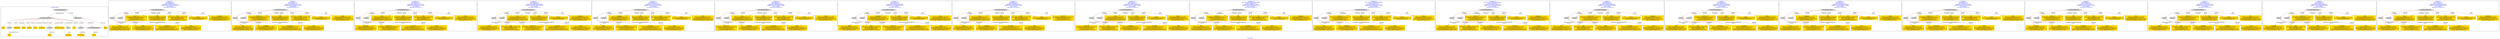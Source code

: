 digraph n0 {
fontcolor="blue"
remincross="true"
label="s05-met.json"
subgraph cluster_0 {
label="1-correct model"
n2[style="filled",color="white",fillcolor="lightgray",label="CulturalHeritageObject1"];
n3[shape="plaintext",style="filled",fillcolor="gold",label="Date"];
n4[style="filled",color="white",fillcolor="lightgray",label="Person1"];
n5[shape="plaintext",style="filled",fillcolor="gold",label="Description"];
n6[shape="plaintext",style="filled",fillcolor="gold",label="values"];
n7[shape="plaintext",style="filled",fillcolor="gold",label="Medium"];
n8[shape="plaintext",style="filled",fillcolor="gold",label="values"];
n9[shape="plaintext",style="filled",fillcolor="gold",label="Credit Line"];
n10[style="filled",color="white",fillcolor="lightgray",label="Concept1"];
n11[shape="plaintext",style="filled",fillcolor="gold",label="Accession Number"];
n12[style="filled",color="white",fillcolor="lightgray",label="Place1"];
n13[shape="plaintext",style="filled",fillcolor="gold",label="id"];
n14[style="filled",color="white",fillcolor="lightgray",label="Concept2"];
n15[style="filled",color="white",fillcolor="lightgray",label="CulturalHeritageObject2"];
n16[shape="plaintext",style="filled",fillcolor="gold",label="values"];
n17[shape="plaintext",style="filled",fillcolor="gold",label="Who"];
n18[shape="plaintext",style="filled",fillcolor="gold",label="Geography"];
n19[style="filled",color="white",fillcolor="lightgray",label="EuropeanaAggregation1"];
n20[style="filled",color="white",fillcolor="lightgray",label="WebResource1"];
n21[shape="plaintext",style="filled",fillcolor="gold",label="image"];
n22[shape="plaintext",style="filled",fillcolor="gold",label="values"];
n23[shape="plaintext",style="filled",fillcolor="gold",label="Classification"];
}
subgraph cluster_1 {
label="candidate 0\nlink coherence:1.0\nnode coherence:1.0\nconfidence:0.576860353196142\nmapping score:0.6367312288431585\ncost:10.99999\n-precision:0.64-recall:0.33"
n25[style="filled",color="white",fillcolor="lightgray",label="CulturalHeritageObject1"];
n26[style="filled",color="white",fillcolor="lightgray",label="Person1"];
n27[style="filled",color="white",fillcolor="lightgray",label="Concept1"];
n28[shape="plaintext",style="filled",fillcolor="gold",label="Who\n[Person,nameOfThePerson,0.978]\n[CulturalHeritageObject,title,0.017]\n[CulturalHeritageObject,provenance,0.004]\n[CulturalHeritageObject,medium,0.001]"];
n29[shape="plaintext",style="filled",fillcolor="gold",label="Credit Line\n[CulturalHeritageObject,provenance,0.717]\n[Person,nameOfThePerson,0.192]\n[Person,dateOfDeath,0.06]\n[CulturalHeritageObject,title,0.031]"];
n30[shape="plaintext",style="filled",fillcolor="gold",label="values\n[Concept,prefLabel,0.577]\n[CulturalHeritageObject,medium,0.423]\n[CulturalHeritageObject,provenance,0.0]\n[Person,nameOfThePerson,0.0]"];
n31[shape="plaintext",style="filled",fillcolor="gold",label="values\n[CulturalHeritageObject,extent,0.9]\n[Person,nameOfThePerson,0.096]\n[Person,dateOfDeath,0.004]\n[CulturalHeritageObject,title,0.0]"];
n32[shape="plaintext",style="filled",fillcolor="gold",label="Date\n[CulturalHeritageObject,created,0.528]\n[Person,dateOfBirth,0.387]\n[Person,dateOfDeath,0.08]\n[CulturalHeritageObject,title,0.005]"];
n33[shape="plaintext",style="filled",fillcolor="gold",label="values\n[Person,nameOfThePerson,0.481]\n[CulturalHeritageObject,title,0.353]\n[CulturalHeritageObject,provenance,0.119]\n[Person,dateOfDeath,0.047]"];
n34[shape="plaintext",style="filled",fillcolor="gold",label="Description\n[CulturalHeritageObject,title,0.472]\n[Person,nameOfThePerson,0.377]\n[CulturalHeritageObject,provenance,0.128]\n[Person,countryAssociatedWithThePerson,0.023]"];
n35[shape="plaintext",style="filled",fillcolor="gold",label="Medium\n[CulturalHeritageObject,medium,1.0]\n[Concept,prefLabel,0.0]"];
n36[shape="plaintext",style="filled",fillcolor="gold",label="Geography\n[Person,nameOfThePerson,0.432]\n[CulturalHeritageObject,title,0.421]\n[CulturalHeritageObject,provenance,0.131]\n[Person,dateOfDeath,0.016]"];
}
subgraph cluster_2 {
label="candidate 1\nlink coherence:1.0\nnode coherence:1.0\nconfidence:0.5658122433217135\nmapping score:0.6330485255516823\ncost:10.99999\n-precision:0.64-recall:0.33"
n38[style="filled",color="white",fillcolor="lightgray",label="CulturalHeritageObject1"];
n39[style="filled",color="white",fillcolor="lightgray",label="Person1"];
n40[style="filled",color="white",fillcolor="lightgray",label="Concept1"];
n41[shape="plaintext",style="filled",fillcolor="gold",label="Who\n[Person,nameOfThePerson,0.978]\n[CulturalHeritageObject,title,0.017]\n[CulturalHeritageObject,provenance,0.004]\n[CulturalHeritageObject,medium,0.001]"];
n42[shape="plaintext",style="filled",fillcolor="gold",label="Credit Line\n[CulturalHeritageObject,provenance,0.717]\n[Person,nameOfThePerson,0.192]\n[Person,dateOfDeath,0.06]\n[CulturalHeritageObject,title,0.031]"];
n43[shape="plaintext",style="filled",fillcolor="gold",label="values\n[Concept,prefLabel,0.577]\n[CulturalHeritageObject,medium,0.423]\n[CulturalHeritageObject,provenance,0.0]\n[Person,nameOfThePerson,0.0]"];
n44[shape="plaintext",style="filled",fillcolor="gold",label="values\n[CulturalHeritageObject,extent,0.9]\n[Person,nameOfThePerson,0.096]\n[Person,dateOfDeath,0.004]\n[CulturalHeritageObject,title,0.0]"];
n45[shape="plaintext",style="filled",fillcolor="gold",label="Date\n[CulturalHeritageObject,created,0.528]\n[Person,dateOfBirth,0.387]\n[Person,dateOfDeath,0.08]\n[CulturalHeritageObject,title,0.005]"];
n46[shape="plaintext",style="filled",fillcolor="gold",label="Geography\n[Person,nameOfThePerson,0.432]\n[CulturalHeritageObject,title,0.421]\n[CulturalHeritageObject,provenance,0.131]\n[Person,dateOfDeath,0.016]"];
n47[shape="plaintext",style="filled",fillcolor="gold",label="Description\n[CulturalHeritageObject,title,0.472]\n[Person,nameOfThePerson,0.377]\n[CulturalHeritageObject,provenance,0.128]\n[Person,countryAssociatedWithThePerson,0.023]"];
n48[shape="plaintext",style="filled",fillcolor="gold",label="Medium\n[CulturalHeritageObject,medium,1.0]\n[Concept,prefLabel,0.0]"];
n49[shape="plaintext",style="filled",fillcolor="gold",label="values\n[Person,nameOfThePerson,0.481]\n[CulturalHeritageObject,title,0.353]\n[CulturalHeritageObject,provenance,0.119]\n[Person,dateOfDeath,0.047]"];
}
subgraph cluster_3 {
label="candidate 10\nlink coherence:1.0\nnode coherence:1.0\nconfidence:0.43091134124122743\nmapping score:0.5880815581915202\ncost:10.99999\n-precision:0.45-recall:0.24"
n51[style="filled",color="white",fillcolor="lightgray",label="CulturalHeritageObject1"];
n52[style="filled",color="white",fillcolor="lightgray",label="Person1"];
n53[style="filled",color="white",fillcolor="lightgray",label="Concept1"];
n54[shape="plaintext",style="filled",fillcolor="gold",label="Who\n[Person,nameOfThePerson,0.978]\n[CulturalHeritageObject,title,0.017]\n[CulturalHeritageObject,provenance,0.004]\n[CulturalHeritageObject,medium,0.001]"];
n55[shape="plaintext",style="filled",fillcolor="gold",label="Geography\n[Person,nameOfThePerson,0.432]\n[CulturalHeritageObject,title,0.421]\n[CulturalHeritageObject,provenance,0.131]\n[Person,dateOfDeath,0.016]"];
n56[shape="plaintext",style="filled",fillcolor="gold",label="values\n[Concept,prefLabel,0.577]\n[CulturalHeritageObject,medium,0.423]\n[CulturalHeritageObject,provenance,0.0]\n[Person,nameOfThePerson,0.0]"];
n57[shape="plaintext",style="filled",fillcolor="gold",label="values\n[CulturalHeritageObject,extent,0.9]\n[Person,nameOfThePerson,0.096]\n[Person,dateOfDeath,0.004]\n[CulturalHeritageObject,title,0.0]"];
n58[shape="plaintext",style="filled",fillcolor="gold",label="Date\n[CulturalHeritageObject,created,0.528]\n[Person,dateOfBirth,0.387]\n[Person,dateOfDeath,0.08]\n[CulturalHeritageObject,title,0.005]"];
n59[shape="plaintext",style="filled",fillcolor="gold",label="Credit Line\n[CulturalHeritageObject,provenance,0.717]\n[Person,nameOfThePerson,0.192]\n[Person,dateOfDeath,0.06]\n[CulturalHeritageObject,title,0.031]"];
n60[shape="plaintext",style="filled",fillcolor="gold",label="Description\n[CulturalHeritageObject,title,0.472]\n[Person,nameOfThePerson,0.377]\n[CulturalHeritageObject,provenance,0.128]\n[Person,countryAssociatedWithThePerson,0.023]"];
n61[shape="plaintext",style="filled",fillcolor="gold",label="Medium\n[CulturalHeritageObject,medium,1.0]\n[Concept,prefLabel,0.0]"];
n62[shape="plaintext",style="filled",fillcolor="gold",label="values\n[Person,nameOfThePerson,0.481]\n[CulturalHeritageObject,title,0.353]\n[CulturalHeritageObject,provenance,0.119]\n[Person,dateOfDeath,0.047]"];
}
subgraph cluster_4 {
label="candidate 11\nlink coherence:1.0\nnode coherence:1.0\nconfidence:0.42809768238529844\nmapping score:0.5871436719062105\ncost:10.99999\n-precision:0.36-recall:0.19"
n64[style="filled",color="white",fillcolor="lightgray",label="CulturalHeritageObject1"];
n65[style="filled",color="white",fillcolor="lightgray",label="Person1"];
n66[style="filled",color="white",fillcolor="lightgray",label="Concept1"];
n67[shape="plaintext",style="filled",fillcolor="gold",label="Who\n[Person,nameOfThePerson,0.978]\n[CulturalHeritageObject,title,0.017]\n[CulturalHeritageObject,provenance,0.004]\n[CulturalHeritageObject,medium,0.001]"];
n68[shape="plaintext",style="filled",fillcolor="gold",label="values\n[Person,nameOfThePerson,0.481]\n[CulturalHeritageObject,title,0.353]\n[CulturalHeritageObject,provenance,0.119]\n[Person,dateOfDeath,0.047]"];
n69[shape="plaintext",style="filled",fillcolor="gold",label="values\n[Concept,prefLabel,0.577]\n[CulturalHeritageObject,medium,0.423]\n[CulturalHeritageObject,provenance,0.0]\n[Person,nameOfThePerson,0.0]"];
n70[shape="plaintext",style="filled",fillcolor="gold",label="values\n[CulturalHeritageObject,extent,0.9]\n[Person,nameOfThePerson,0.096]\n[Person,dateOfDeath,0.004]\n[CulturalHeritageObject,title,0.0]"];
n71[shape="plaintext",style="filled",fillcolor="gold",label="Date\n[CulturalHeritageObject,created,0.528]\n[Person,dateOfBirth,0.387]\n[Person,dateOfDeath,0.08]\n[CulturalHeritageObject,title,0.005]"];
n72[shape="plaintext",style="filled",fillcolor="gold",label="Credit Line\n[CulturalHeritageObject,provenance,0.717]\n[Person,nameOfThePerson,0.192]\n[Person,dateOfDeath,0.06]\n[CulturalHeritageObject,title,0.031]"];
n73[shape="plaintext",style="filled",fillcolor="gold",label="Description\n[CulturalHeritageObject,title,0.472]\n[Person,nameOfThePerson,0.377]\n[CulturalHeritageObject,provenance,0.128]\n[Person,countryAssociatedWithThePerson,0.023]"];
n74[shape="plaintext",style="filled",fillcolor="gold",label="Medium\n[CulturalHeritageObject,medium,1.0]\n[Concept,prefLabel,0.0]"];
n75[shape="plaintext",style="filled",fillcolor="gold",label="Geography\n[Person,nameOfThePerson,0.432]\n[CulturalHeritageObject,title,0.421]\n[CulturalHeritageObject,provenance,0.131]\n[Person,dateOfDeath,0.016]"];
}
subgraph cluster_5 {
label="candidate 12\nlink coherence:1.0\nnode coherence:1.0\nconfidence:0.412972455382445\nmapping score:0.5821019295719261\ncost:10.99999\n-precision:0.45-recall:0.24"
n77[style="filled",color="white",fillcolor="lightgray",label="CulturalHeritageObject1"];
n78[style="filled",color="white",fillcolor="lightgray",label="Person1"];
n79[style="filled",color="white",fillcolor="lightgray",label="Concept1"];
n80[shape="plaintext",style="filled",fillcolor="gold",label="values\n[Person,nameOfThePerson,0.481]\n[CulturalHeritageObject,title,0.353]\n[CulturalHeritageObject,provenance,0.119]\n[Person,dateOfDeath,0.047]"];
n81[shape="plaintext",style="filled",fillcolor="gold",label="Geography\n[Person,nameOfThePerson,0.432]\n[CulturalHeritageObject,title,0.421]\n[CulturalHeritageObject,provenance,0.131]\n[Person,dateOfDeath,0.016]"];
n82[shape="plaintext",style="filled",fillcolor="gold",label="values\n[Concept,prefLabel,0.577]\n[CulturalHeritageObject,medium,0.423]\n[CulturalHeritageObject,provenance,0.0]\n[Person,nameOfThePerson,0.0]"];
n83[shape="plaintext",style="filled",fillcolor="gold",label="values\n[CulturalHeritageObject,extent,0.9]\n[Person,nameOfThePerson,0.096]\n[Person,dateOfDeath,0.004]\n[CulturalHeritageObject,title,0.0]"];
n84[shape="plaintext",style="filled",fillcolor="gold",label="Date\n[CulturalHeritageObject,created,0.528]\n[Person,dateOfBirth,0.387]\n[Person,dateOfDeath,0.08]\n[CulturalHeritageObject,title,0.005]"];
n85[shape="plaintext",style="filled",fillcolor="gold",label="Credit Line\n[CulturalHeritageObject,provenance,0.717]\n[Person,nameOfThePerson,0.192]\n[Person,dateOfDeath,0.06]\n[CulturalHeritageObject,title,0.031]"];
n86[shape="plaintext",style="filled",fillcolor="gold",label="Description\n[CulturalHeritageObject,title,0.472]\n[Person,nameOfThePerson,0.377]\n[CulturalHeritageObject,provenance,0.128]\n[Person,countryAssociatedWithThePerson,0.023]"];
n87[shape="plaintext",style="filled",fillcolor="gold",label="Medium\n[CulturalHeritageObject,medium,1.0]\n[Concept,prefLabel,0.0]"];
n88[shape="plaintext",style="filled",fillcolor="gold",label="Who\n[Person,nameOfThePerson,0.978]\n[CulturalHeritageObject,title,0.017]\n[CulturalHeritageObject,provenance,0.004]\n[CulturalHeritageObject,medium,0.001]"];
}
subgraph cluster_6 {
label="candidate 13\nlink coherence:1.0\nnode coherence:1.0\nconfidence:0.3992819937283661\nmapping score:0.5775384423538997\ncost:10.99999\n-precision:0.45-recall:0.24"
n90[style="filled",color="white",fillcolor="lightgray",label="CulturalHeritageObject1"];
n91[style="filled",color="white",fillcolor="lightgray",label="Person1"];
n92[style="filled",color="white",fillcolor="lightgray",label="Concept1"];
n93[shape="plaintext",style="filled",fillcolor="gold",label="Who\n[Person,nameOfThePerson,0.978]\n[CulturalHeritageObject,title,0.017]\n[CulturalHeritageObject,provenance,0.004]\n[CulturalHeritageObject,medium,0.001]"];
n94[shape="plaintext",style="filled",fillcolor="gold",label="Credit Line\n[CulturalHeritageObject,provenance,0.717]\n[Person,nameOfThePerson,0.192]\n[Person,dateOfDeath,0.06]\n[CulturalHeritageObject,title,0.031]"];
n95[shape="plaintext",style="filled",fillcolor="gold",label="values\n[Concept,prefLabel,0.577]\n[CulturalHeritageObject,medium,0.423]\n[CulturalHeritageObject,provenance,0.0]\n[Person,nameOfThePerson,0.0]"];
n96[shape="plaintext",style="filled",fillcolor="gold",label="values\n[CulturalHeritageObject,extent,0.9]\n[Person,nameOfThePerson,0.096]\n[Person,dateOfDeath,0.004]\n[CulturalHeritageObject,title,0.0]"];
n97[shape="plaintext",style="filled",fillcolor="gold",label="Date\n[CulturalHeritageObject,created,0.528]\n[Person,dateOfBirth,0.387]\n[Person,dateOfDeath,0.08]\n[CulturalHeritageObject,title,0.005]"];
n98[shape="plaintext",style="filled",fillcolor="gold",label="Geography\n[Person,nameOfThePerson,0.432]\n[CulturalHeritageObject,title,0.421]\n[CulturalHeritageObject,provenance,0.131]\n[Person,dateOfDeath,0.016]"];
n99[shape="plaintext",style="filled",fillcolor="gold",label="Description\n[CulturalHeritageObject,title,0.472]\n[Person,nameOfThePerson,0.377]\n[CulturalHeritageObject,provenance,0.128]\n[Person,countryAssociatedWithThePerson,0.023]"];
n100[shape="plaintext",style="filled",fillcolor="gold",label="Medium\n[CulturalHeritageObject,medium,1.0]\n[Concept,prefLabel,0.0]"];
n101[shape="plaintext",style="filled",fillcolor="gold",label="values\n[Person,nameOfThePerson,0.481]\n[CulturalHeritageObject,title,0.353]\n[CulturalHeritageObject,provenance,0.119]\n[Person,dateOfDeath,0.047]"];
}
subgraph cluster_7 {
label="candidate 14\nlink coherence:1.0\nnode coherence:1.0\nconfidence:0.39720756128456536\nmapping score:0.5768469648726329\ncost:10.99999\n-precision:0.36-recall:0.19"
n103[style="filled",color="white",fillcolor="lightgray",label="CulturalHeritageObject1"];
n104[style="filled",color="white",fillcolor="lightgray",label="Person1"];
n105[style="filled",color="white",fillcolor="lightgray",label="Concept1"];
n106[shape="plaintext",style="filled",fillcolor="gold",label="values\n[Person,nameOfThePerson,0.481]\n[CulturalHeritageObject,title,0.353]\n[CulturalHeritageObject,provenance,0.119]\n[Person,dateOfDeath,0.047]"];
n107[shape="plaintext",style="filled",fillcolor="gold",label="Geography\n[Person,nameOfThePerson,0.432]\n[CulturalHeritageObject,title,0.421]\n[CulturalHeritageObject,provenance,0.131]\n[Person,dateOfDeath,0.016]"];
n108[shape="plaintext",style="filled",fillcolor="gold",label="values\n[Concept,prefLabel,0.577]\n[CulturalHeritageObject,medium,0.423]\n[CulturalHeritageObject,provenance,0.0]\n[Person,nameOfThePerson,0.0]"];
n109[shape="plaintext",style="filled",fillcolor="gold",label="values\n[CulturalHeritageObject,extent,0.9]\n[Person,nameOfThePerson,0.096]\n[Person,dateOfDeath,0.004]\n[CulturalHeritageObject,title,0.0]"];
n110[shape="plaintext",style="filled",fillcolor="gold",label="Date\n[CulturalHeritageObject,created,0.528]\n[Person,dateOfBirth,0.387]\n[Person,dateOfDeath,0.08]\n[CulturalHeritageObject,title,0.005]"];
n111[shape="plaintext",style="filled",fillcolor="gold",label="Credit Line\n[CulturalHeritageObject,provenance,0.717]\n[Person,nameOfThePerson,0.192]\n[Person,dateOfDeath,0.06]\n[CulturalHeritageObject,title,0.031]"];
n112[shape="plaintext",style="filled",fillcolor="gold",label="Description\n[CulturalHeritageObject,title,0.472]\n[Person,nameOfThePerson,0.377]\n[CulturalHeritageObject,provenance,0.128]\n[Person,countryAssociatedWithThePerson,0.023]"];
n113[shape="plaintext",style="filled",fillcolor="gold",label="Medium\n[CulturalHeritageObject,medium,1.0]\n[Concept,prefLabel,0.0]"];
n114[shape="plaintext",style="filled",fillcolor="gold",label="Who\n[Person,nameOfThePerson,0.978]\n[CulturalHeritageObject,title,0.017]\n[CulturalHeritageObject,provenance,0.004]\n[CulturalHeritageObject,medium,0.001]"];
}
subgraph cluster_8 {
label="candidate 15\nlink coherence:1.0\nnode coherence:1.0\nconfidence:0.395489945701723\nmapping score:0.5762744263450188\ncost:10.99999\n-precision:0.45-recall:0.24"
n116[style="filled",color="white",fillcolor="lightgray",label="CulturalHeritageObject1"];
n117[style="filled",color="white",fillcolor="lightgray",label="Person1"];
n118[style="filled",color="white",fillcolor="lightgray",label="Concept1"];
n119[shape="plaintext",style="filled",fillcolor="gold",label="Who\n[Person,nameOfThePerson,0.978]\n[CulturalHeritageObject,title,0.017]\n[CulturalHeritageObject,provenance,0.004]\n[CulturalHeritageObject,medium,0.001]"];
n120[shape="plaintext",style="filled",fillcolor="gold",label="values\n[Person,nameOfThePerson,0.481]\n[CulturalHeritageObject,title,0.353]\n[CulturalHeritageObject,provenance,0.119]\n[Person,dateOfDeath,0.047]"];
n121[shape="plaintext",style="filled",fillcolor="gold",label="values\n[Concept,prefLabel,0.577]\n[CulturalHeritageObject,medium,0.423]\n[CulturalHeritageObject,provenance,0.0]\n[Person,nameOfThePerson,0.0]"];
n122[shape="plaintext",style="filled",fillcolor="gold",label="values\n[CulturalHeritageObject,extent,0.9]\n[Person,nameOfThePerson,0.096]\n[Person,dateOfDeath,0.004]\n[CulturalHeritageObject,title,0.0]"];
n123[shape="plaintext",style="filled",fillcolor="gold",label="Date\n[CulturalHeritageObject,created,0.528]\n[Person,dateOfBirth,0.387]\n[Person,dateOfDeath,0.08]\n[CulturalHeritageObject,title,0.005]"];
n124[shape="plaintext",style="filled",fillcolor="gold",label="Geography\n[Person,nameOfThePerson,0.432]\n[CulturalHeritageObject,title,0.421]\n[CulturalHeritageObject,provenance,0.131]\n[Person,dateOfDeath,0.016]"];
n125[shape="plaintext",style="filled",fillcolor="gold",label="Description\n[CulturalHeritageObject,title,0.472]\n[Person,nameOfThePerson,0.377]\n[CulturalHeritageObject,provenance,0.128]\n[Person,countryAssociatedWithThePerson,0.023]"];
n126[shape="plaintext",style="filled",fillcolor="gold",label="Medium\n[CulturalHeritageObject,medium,1.0]\n[Concept,prefLabel,0.0]"];
n127[shape="plaintext",style="filled",fillcolor="gold",label="Credit Line\n[CulturalHeritageObject,provenance,0.717]\n[Person,nameOfThePerson,0.192]\n[Person,dateOfDeath,0.06]\n[CulturalHeritageObject,title,0.031]"];
}
subgraph cluster_9 {
label="candidate 16\nlink coherence:1.0\nnode coherence:1.0\nconfidence:0.38351709963048647\nmapping score:0.5722834776546065\ncost:10.99999\n-precision:0.36-recall:0.19"
n129[style="filled",color="white",fillcolor="lightgray",label="CulturalHeritageObject1"];
n130[style="filled",color="white",fillcolor="lightgray",label="Person1"];
n131[style="filled",color="white",fillcolor="lightgray",label="Concept1"];
n132[shape="plaintext",style="filled",fillcolor="gold",label="Who\n[Person,nameOfThePerson,0.978]\n[CulturalHeritageObject,title,0.017]\n[CulturalHeritageObject,provenance,0.004]\n[CulturalHeritageObject,medium,0.001]"];
n133[shape="plaintext",style="filled",fillcolor="gold",label="Credit Line\n[CulturalHeritageObject,provenance,0.717]\n[Person,nameOfThePerson,0.192]\n[Person,dateOfDeath,0.06]\n[CulturalHeritageObject,title,0.031]"];
n134[shape="plaintext",style="filled",fillcolor="gold",label="values\n[Concept,prefLabel,0.577]\n[CulturalHeritageObject,medium,0.423]\n[CulturalHeritageObject,provenance,0.0]\n[Person,nameOfThePerson,0.0]"];
n135[shape="plaintext",style="filled",fillcolor="gold",label="values\n[CulturalHeritageObject,extent,0.9]\n[Person,nameOfThePerson,0.096]\n[Person,dateOfDeath,0.004]\n[CulturalHeritageObject,title,0.0]"];
n136[shape="plaintext",style="filled",fillcolor="gold",label="Date\n[CulturalHeritageObject,created,0.528]\n[Person,dateOfBirth,0.387]\n[Person,dateOfDeath,0.08]\n[CulturalHeritageObject,title,0.005]"];
n137[shape="plaintext",style="filled",fillcolor="gold",label="Geography\n[Person,nameOfThePerson,0.432]\n[CulturalHeritageObject,title,0.421]\n[CulturalHeritageObject,provenance,0.131]\n[Person,dateOfDeath,0.016]"];
n138[shape="plaintext",style="filled",fillcolor="gold",label="Description\n[CulturalHeritageObject,title,0.472]\n[Person,nameOfThePerson,0.377]\n[CulturalHeritageObject,provenance,0.128]\n[Person,countryAssociatedWithThePerson,0.023]"];
n139[shape="plaintext",style="filled",fillcolor="gold",label="Medium\n[CulturalHeritageObject,medium,1.0]\n[Concept,prefLabel,0.0]"];
n140[shape="plaintext",style="filled",fillcolor="gold",label="values\n[Person,nameOfThePerson,0.481]\n[CulturalHeritageObject,title,0.353]\n[CulturalHeritageObject,provenance,0.119]\n[Person,dateOfDeath,0.047]"];
}
subgraph cluster_10 {
label="candidate 17\nlink coherence:0.9090909090909091\nnode coherence:1.0\nconfidence:0.576860353196142\nmapping score:0.6367312288431585\ncost:110.009992\n-precision:0.64-recall:0.33"
n142[style="filled",color="white",fillcolor="lightgray",label="CulturalHeritageObject1"];
n143[style="filled",color="white",fillcolor="lightgray",label="Person1"];
n144[style="filled",color="white",fillcolor="lightgray",label="Concept1"];
n145[shape="plaintext",style="filled",fillcolor="gold",label="Who\n[Person,nameOfThePerson,0.978]\n[CulturalHeritageObject,title,0.017]\n[CulturalHeritageObject,provenance,0.004]\n[CulturalHeritageObject,medium,0.001]"];
n146[shape="plaintext",style="filled",fillcolor="gold",label="Credit Line\n[CulturalHeritageObject,provenance,0.717]\n[Person,nameOfThePerson,0.192]\n[Person,dateOfDeath,0.06]\n[CulturalHeritageObject,title,0.031]"];
n147[shape="plaintext",style="filled",fillcolor="gold",label="values\n[Concept,prefLabel,0.577]\n[CulturalHeritageObject,medium,0.423]\n[CulturalHeritageObject,provenance,0.0]\n[Person,nameOfThePerson,0.0]"];
n148[shape="plaintext",style="filled",fillcolor="gold",label="values\n[CulturalHeritageObject,extent,0.9]\n[Person,nameOfThePerson,0.096]\n[Person,dateOfDeath,0.004]\n[CulturalHeritageObject,title,0.0]"];
n149[shape="plaintext",style="filled",fillcolor="gold",label="Date\n[CulturalHeritageObject,created,0.528]\n[Person,dateOfBirth,0.387]\n[Person,dateOfDeath,0.08]\n[CulturalHeritageObject,title,0.005]"];
n150[shape="plaintext",style="filled",fillcolor="gold",label="values\n[Person,nameOfThePerson,0.481]\n[CulturalHeritageObject,title,0.353]\n[CulturalHeritageObject,provenance,0.119]\n[Person,dateOfDeath,0.047]"];
n151[shape="plaintext",style="filled",fillcolor="gold",label="Description\n[CulturalHeritageObject,title,0.472]\n[Person,nameOfThePerson,0.377]\n[CulturalHeritageObject,provenance,0.128]\n[Person,countryAssociatedWithThePerson,0.023]"];
n152[shape="plaintext",style="filled",fillcolor="gold",label="Medium\n[CulturalHeritageObject,medium,1.0]\n[Concept,prefLabel,0.0]"];
n153[shape="plaintext",style="filled",fillcolor="gold",label="Geography\n[Person,nameOfThePerson,0.432]\n[CulturalHeritageObject,title,0.421]\n[CulturalHeritageObject,provenance,0.131]\n[Person,dateOfDeath,0.016]"];
}
subgraph cluster_11 {
label="candidate 18\nlink coherence:0.9090909090909091\nnode coherence:1.0\nconfidence:0.5658122433217135\nmapping score:0.6330485255516823\ncost:110.009992\n-precision:0.64-recall:0.33"
n155[style="filled",color="white",fillcolor="lightgray",label="CulturalHeritageObject1"];
n156[style="filled",color="white",fillcolor="lightgray",label="Person1"];
n157[style="filled",color="white",fillcolor="lightgray",label="Concept1"];
n158[shape="plaintext",style="filled",fillcolor="gold",label="Who\n[Person,nameOfThePerson,0.978]\n[CulturalHeritageObject,title,0.017]\n[CulturalHeritageObject,provenance,0.004]\n[CulturalHeritageObject,medium,0.001]"];
n159[shape="plaintext",style="filled",fillcolor="gold",label="Credit Line\n[CulturalHeritageObject,provenance,0.717]\n[Person,nameOfThePerson,0.192]\n[Person,dateOfDeath,0.06]\n[CulturalHeritageObject,title,0.031]"];
n160[shape="plaintext",style="filled",fillcolor="gold",label="values\n[Concept,prefLabel,0.577]\n[CulturalHeritageObject,medium,0.423]\n[CulturalHeritageObject,provenance,0.0]\n[Person,nameOfThePerson,0.0]"];
n161[shape="plaintext",style="filled",fillcolor="gold",label="values\n[CulturalHeritageObject,extent,0.9]\n[Person,nameOfThePerson,0.096]\n[Person,dateOfDeath,0.004]\n[CulturalHeritageObject,title,0.0]"];
n162[shape="plaintext",style="filled",fillcolor="gold",label="Date\n[CulturalHeritageObject,created,0.528]\n[Person,dateOfBirth,0.387]\n[Person,dateOfDeath,0.08]\n[CulturalHeritageObject,title,0.005]"];
n163[shape="plaintext",style="filled",fillcolor="gold",label="Geography\n[Person,nameOfThePerson,0.432]\n[CulturalHeritageObject,title,0.421]\n[CulturalHeritageObject,provenance,0.131]\n[Person,dateOfDeath,0.016]"];
n164[shape="plaintext",style="filled",fillcolor="gold",label="Description\n[CulturalHeritageObject,title,0.472]\n[Person,nameOfThePerson,0.377]\n[CulturalHeritageObject,provenance,0.128]\n[Person,countryAssociatedWithThePerson,0.023]"];
n165[shape="plaintext",style="filled",fillcolor="gold",label="Medium\n[CulturalHeritageObject,medium,1.0]\n[Concept,prefLabel,0.0]"];
n166[shape="plaintext",style="filled",fillcolor="gold",label="values\n[Person,nameOfThePerson,0.481]\n[CulturalHeritageObject,title,0.353]\n[CulturalHeritageObject,provenance,0.119]\n[Person,dateOfDeath,0.047]"];
}
subgraph cluster_12 {
label="candidate 19\nlink coherence:0.9090909090909091\nnode coherence:1.0\nconfidence:0.5610954590982625\nmapping score:0.6314762641438653\ncost:110.009992\n-precision:0.55-recall:0.29"
n168[style="filled",color="white",fillcolor="lightgray",label="CulturalHeritageObject1"];
n169[style="filled",color="white",fillcolor="lightgray",label="Person1"];
n170[style="filled",color="white",fillcolor="lightgray",label="Concept1"];
n171[shape="plaintext",style="filled",fillcolor="gold",label="Who\n[Person,nameOfThePerson,0.978]\n[CulturalHeritageObject,title,0.017]\n[CulturalHeritageObject,provenance,0.004]\n[CulturalHeritageObject,medium,0.001]"];
n172[shape="plaintext",style="filled",fillcolor="gold",label="Credit Line\n[CulturalHeritageObject,provenance,0.717]\n[Person,nameOfThePerson,0.192]\n[Person,dateOfDeath,0.06]\n[CulturalHeritageObject,title,0.031]"];
n173[shape="plaintext",style="filled",fillcolor="gold",label="values\n[Concept,prefLabel,0.577]\n[CulturalHeritageObject,medium,0.423]\n[CulturalHeritageObject,provenance,0.0]\n[Person,nameOfThePerson,0.0]"];
n174[shape="plaintext",style="filled",fillcolor="gold",label="values\n[CulturalHeritageObject,extent,0.9]\n[Person,nameOfThePerson,0.096]\n[Person,dateOfDeath,0.004]\n[CulturalHeritageObject,title,0.0]"];
n175[shape="plaintext",style="filled",fillcolor="gold",label="Date\n[CulturalHeritageObject,created,0.528]\n[Person,dateOfBirth,0.387]\n[Person,dateOfDeath,0.08]\n[CulturalHeritageObject,title,0.005]"];
n176[shape="plaintext",style="filled",fillcolor="gold",label="values\n[Person,nameOfThePerson,0.481]\n[CulturalHeritageObject,title,0.353]\n[CulturalHeritageObject,provenance,0.119]\n[Person,dateOfDeath,0.047]"];
n177[shape="plaintext",style="filled",fillcolor="gold",label="Description\n[CulturalHeritageObject,title,0.472]\n[Person,nameOfThePerson,0.377]\n[CulturalHeritageObject,provenance,0.128]\n[Person,countryAssociatedWithThePerson,0.023]"];
n178[shape="plaintext",style="filled",fillcolor="gold",label="Medium\n[CulturalHeritageObject,medium,1.0]\n[Concept,prefLabel,0.0]"];
n179[shape="plaintext",style="filled",fillcolor="gold",label="Geography\n[Person,nameOfThePerson,0.432]\n[CulturalHeritageObject,title,0.421]\n[CulturalHeritageObject,provenance,0.131]\n[Person,dateOfDeath,0.016]"];
}
subgraph cluster_13 {
label="candidate 2\nlink coherence:1.0\nnode coherence:1.0\nconfidence:0.5610954590982625\nmapping score:0.6314762641438653\ncost:10.99999\n-precision:0.55-recall:0.29"
n181[style="filled",color="white",fillcolor="lightgray",label="CulturalHeritageObject1"];
n182[style="filled",color="white",fillcolor="lightgray",label="Person1"];
n183[style="filled",color="white",fillcolor="lightgray",label="Concept1"];
n184[shape="plaintext",style="filled",fillcolor="gold",label="Who\n[Person,nameOfThePerson,0.978]\n[CulturalHeritageObject,title,0.017]\n[CulturalHeritageObject,provenance,0.004]\n[CulturalHeritageObject,medium,0.001]"];
n185[shape="plaintext",style="filled",fillcolor="gold",label="Credit Line\n[CulturalHeritageObject,provenance,0.717]\n[Person,nameOfThePerson,0.192]\n[Person,dateOfDeath,0.06]\n[CulturalHeritageObject,title,0.031]"];
n186[shape="plaintext",style="filled",fillcolor="gold",label="values\n[Concept,prefLabel,0.577]\n[CulturalHeritageObject,medium,0.423]\n[CulturalHeritageObject,provenance,0.0]\n[Person,nameOfThePerson,0.0]"];
n187[shape="plaintext",style="filled",fillcolor="gold",label="values\n[CulturalHeritageObject,extent,0.9]\n[Person,nameOfThePerson,0.096]\n[Person,dateOfDeath,0.004]\n[CulturalHeritageObject,title,0.0]"];
n188[shape="plaintext",style="filled",fillcolor="gold",label="Date\n[CulturalHeritageObject,created,0.528]\n[Person,dateOfBirth,0.387]\n[Person,dateOfDeath,0.08]\n[CulturalHeritageObject,title,0.005]"];
n189[shape="plaintext",style="filled",fillcolor="gold",label="values\n[Person,nameOfThePerson,0.481]\n[CulturalHeritageObject,title,0.353]\n[CulturalHeritageObject,provenance,0.119]\n[Person,dateOfDeath,0.047]"];
n190[shape="plaintext",style="filled",fillcolor="gold",label="Description\n[CulturalHeritageObject,title,0.472]\n[Person,nameOfThePerson,0.377]\n[CulturalHeritageObject,provenance,0.128]\n[Person,countryAssociatedWithThePerson,0.023]"];
n191[shape="plaintext",style="filled",fillcolor="gold",label="Medium\n[CulturalHeritageObject,medium,1.0]\n[Concept,prefLabel,0.0]"];
n192[shape="plaintext",style="filled",fillcolor="gold",label="Geography\n[Person,nameOfThePerson,0.432]\n[CulturalHeritageObject,title,0.421]\n[CulturalHeritageObject,provenance,0.131]\n[Person,dateOfDeath,0.016]"];
}
subgraph cluster_14 {
label="candidate 3\nlink coherence:1.0\nnode coherence:1.0\nconfidence:0.5500473492238339\nmapping score:0.6277935608523891\ncost:10.99999\n-precision:0.55-recall:0.29"
n194[style="filled",color="white",fillcolor="lightgray",label="CulturalHeritageObject1"];
n195[style="filled",color="white",fillcolor="lightgray",label="Person1"];
n196[style="filled",color="white",fillcolor="lightgray",label="Concept1"];
n197[shape="plaintext",style="filled",fillcolor="gold",label="Who\n[Person,nameOfThePerson,0.978]\n[CulturalHeritageObject,title,0.017]\n[CulturalHeritageObject,provenance,0.004]\n[CulturalHeritageObject,medium,0.001]"];
n198[shape="plaintext",style="filled",fillcolor="gold",label="Credit Line\n[CulturalHeritageObject,provenance,0.717]\n[Person,nameOfThePerson,0.192]\n[Person,dateOfDeath,0.06]\n[CulturalHeritageObject,title,0.031]"];
n199[shape="plaintext",style="filled",fillcolor="gold",label="values\n[Concept,prefLabel,0.577]\n[CulturalHeritageObject,medium,0.423]\n[CulturalHeritageObject,provenance,0.0]\n[Person,nameOfThePerson,0.0]"];
n200[shape="plaintext",style="filled",fillcolor="gold",label="values\n[CulturalHeritageObject,extent,0.9]\n[Person,nameOfThePerson,0.096]\n[Person,dateOfDeath,0.004]\n[CulturalHeritageObject,title,0.0]"];
n201[shape="plaintext",style="filled",fillcolor="gold",label="Date\n[CulturalHeritageObject,created,0.528]\n[Person,dateOfBirth,0.387]\n[Person,dateOfDeath,0.08]\n[CulturalHeritageObject,title,0.005]"];
n202[shape="plaintext",style="filled",fillcolor="gold",label="Geography\n[Person,nameOfThePerson,0.432]\n[CulturalHeritageObject,title,0.421]\n[CulturalHeritageObject,provenance,0.131]\n[Person,dateOfDeath,0.016]"];
n203[shape="plaintext",style="filled",fillcolor="gold",label="Description\n[CulturalHeritageObject,title,0.472]\n[Person,nameOfThePerson,0.377]\n[CulturalHeritageObject,provenance,0.128]\n[Person,countryAssociatedWithThePerson,0.023]"];
n204[shape="plaintext",style="filled",fillcolor="gold",label="Medium\n[CulturalHeritageObject,medium,1.0]\n[Concept,prefLabel,0.0]"];
n205[shape="plaintext",style="filled",fillcolor="gold",label="values\n[Person,nameOfThePerson,0.481]\n[CulturalHeritageObject,title,0.353]\n[CulturalHeritageObject,provenance,0.119]\n[Person,dateOfDeath,0.047]"];
}
subgraph cluster_15 {
label="candidate 4\nlink coherence:1.0\nnode coherence:1.0\nconfidence:0.5056465283294646\nmapping score:0.6129932872209326\ncost:10.99999\n-precision:0.55-recall:0.29"
n207[style="filled",color="white",fillcolor="lightgray",label="CulturalHeritageObject1"];
n208[style="filled",color="white",fillcolor="lightgray",label="Person1"];
n209[style="filled",color="white",fillcolor="lightgray",label="Concept1"];
n210[shape="plaintext",style="filled",fillcolor="gold",label="Who\n[Person,nameOfThePerson,0.978]\n[CulturalHeritageObject,title,0.017]\n[CulturalHeritageObject,provenance,0.004]\n[CulturalHeritageObject,medium,0.001]"];
n211[shape="plaintext",style="filled",fillcolor="gold",label="Geography\n[Person,nameOfThePerson,0.432]\n[CulturalHeritageObject,title,0.421]\n[CulturalHeritageObject,provenance,0.131]\n[Person,dateOfDeath,0.016]"];
n212[shape="plaintext",style="filled",fillcolor="gold",label="values\n[Concept,prefLabel,0.577]\n[CulturalHeritageObject,medium,0.423]\n[CulturalHeritageObject,provenance,0.0]\n[Person,nameOfThePerson,0.0]"];
n213[shape="plaintext",style="filled",fillcolor="gold",label="values\n[CulturalHeritageObject,extent,0.9]\n[Person,nameOfThePerson,0.096]\n[Person,dateOfDeath,0.004]\n[CulturalHeritageObject,title,0.0]"];
n214[shape="plaintext",style="filled",fillcolor="gold",label="Date\n[CulturalHeritageObject,created,0.528]\n[Person,dateOfBirth,0.387]\n[Person,dateOfDeath,0.08]\n[CulturalHeritageObject,title,0.005]"];
n215[shape="plaintext",style="filled",fillcolor="gold",label="Credit Line\n[CulturalHeritageObject,provenance,0.717]\n[Person,nameOfThePerson,0.192]\n[Person,dateOfDeath,0.06]\n[CulturalHeritageObject,title,0.031]"];
n216[shape="plaintext",style="filled",fillcolor="gold",label="Description\n[CulturalHeritageObject,title,0.472]\n[Person,nameOfThePerson,0.377]\n[CulturalHeritageObject,provenance,0.128]\n[Person,countryAssociatedWithThePerson,0.023]"];
n217[shape="plaintext",style="filled",fillcolor="gold",label="Medium\n[CulturalHeritageObject,medium,1.0]\n[Concept,prefLabel,0.0]"];
n218[shape="plaintext",style="filled",fillcolor="gold",label="values\n[Person,nameOfThePerson,0.481]\n[CulturalHeritageObject,title,0.353]\n[CulturalHeritageObject,provenance,0.119]\n[Person,dateOfDeath,0.047]"];
}
subgraph cluster_16 {
label="candidate 5\nlink coherence:1.0\nnode coherence:1.0\nconfidence:0.473138170374694\nmapping score:0.6021571679026757\ncost:10.99999\n-precision:0.55-recall:0.29"
n220[style="filled",color="white",fillcolor="lightgray",label="CulturalHeritageObject1"];
n221[style="filled",color="white",fillcolor="lightgray",label="Person1"];
n222[style="filled",color="white",fillcolor="lightgray",label="Concept1"];
n223[shape="plaintext",style="filled",fillcolor="gold",label="values\n[Person,nameOfThePerson,0.481]\n[CulturalHeritageObject,title,0.353]\n[CulturalHeritageObject,provenance,0.119]\n[Person,dateOfDeath,0.047]"];
n224[shape="plaintext",style="filled",fillcolor="gold",label="Credit Line\n[CulturalHeritageObject,provenance,0.717]\n[Person,nameOfThePerson,0.192]\n[Person,dateOfDeath,0.06]\n[CulturalHeritageObject,title,0.031]"];
n225[shape="plaintext",style="filled",fillcolor="gold",label="values\n[Concept,prefLabel,0.577]\n[CulturalHeritageObject,medium,0.423]\n[CulturalHeritageObject,provenance,0.0]\n[Person,nameOfThePerson,0.0]"];
n226[shape="plaintext",style="filled",fillcolor="gold",label="values\n[CulturalHeritageObject,extent,0.9]\n[Person,nameOfThePerson,0.096]\n[Person,dateOfDeath,0.004]\n[CulturalHeritageObject,title,0.0]"];
n227[shape="plaintext",style="filled",fillcolor="gold",label="Date\n[CulturalHeritageObject,created,0.528]\n[Person,dateOfBirth,0.387]\n[Person,dateOfDeath,0.08]\n[CulturalHeritageObject,title,0.005]"];
n228[shape="plaintext",style="filled",fillcolor="gold",label="Geography\n[Person,nameOfThePerson,0.432]\n[CulturalHeritageObject,title,0.421]\n[CulturalHeritageObject,provenance,0.131]\n[Person,dateOfDeath,0.016]"];
n229[shape="plaintext",style="filled",fillcolor="gold",label="Description\n[CulturalHeritageObject,title,0.472]\n[Person,nameOfThePerson,0.377]\n[CulturalHeritageObject,provenance,0.128]\n[Person,countryAssociatedWithThePerson,0.023]"];
n230[shape="plaintext",style="filled",fillcolor="gold",label="Medium\n[CulturalHeritageObject,medium,1.0]\n[Concept,prefLabel,0.0]"];
n231[shape="plaintext",style="filled",fillcolor="gold",label="Who\n[Person,nameOfThePerson,0.978]\n[CulturalHeritageObject,title,0.017]\n[CulturalHeritageObject,provenance,0.004]\n[CulturalHeritageObject,medium,0.001]"];
}
subgraph cluster_17 {
label="candidate 6\nlink coherence:1.0\nnode coherence:1.0\nconfidence:0.471235045007172\nmapping score:0.6015227927801684\ncost:10.99999\n-precision:0.55-recall:0.29"
n233[style="filled",color="white",fillcolor="lightgray",label="CulturalHeritageObject1"];
n234[style="filled",color="white",fillcolor="lightgray",label="Person1"];
n235[style="filled",color="white",fillcolor="lightgray",label="Concept1"];
n236[shape="plaintext",style="filled",fillcolor="gold",label="Credit Line\n[CulturalHeritageObject,provenance,0.717]\n[Person,nameOfThePerson,0.192]\n[Person,dateOfDeath,0.06]\n[CulturalHeritageObject,title,0.031]"];
n237[shape="plaintext",style="filled",fillcolor="gold",label="Geography\n[Person,nameOfThePerson,0.432]\n[CulturalHeritageObject,title,0.421]\n[CulturalHeritageObject,provenance,0.131]\n[Person,dateOfDeath,0.016]"];
n238[shape="plaintext",style="filled",fillcolor="gold",label="values\n[Concept,prefLabel,0.577]\n[CulturalHeritageObject,medium,0.423]\n[CulturalHeritageObject,provenance,0.0]\n[Person,nameOfThePerson,0.0]"];
n239[shape="plaintext",style="filled",fillcolor="gold",label="values\n[CulturalHeritageObject,extent,0.9]\n[Person,nameOfThePerson,0.096]\n[Person,dateOfDeath,0.004]\n[CulturalHeritageObject,title,0.0]"];
n240[shape="plaintext",style="filled",fillcolor="gold",label="Date\n[CulturalHeritageObject,created,0.528]\n[Person,dateOfBirth,0.387]\n[Person,dateOfDeath,0.08]\n[CulturalHeritageObject,title,0.005]"];
n241[shape="plaintext",style="filled",fillcolor="gold",label="values\n[Person,nameOfThePerson,0.481]\n[CulturalHeritageObject,title,0.353]\n[CulturalHeritageObject,provenance,0.119]\n[Person,dateOfDeath,0.047]"];
n242[shape="plaintext",style="filled",fillcolor="gold",label="Description\n[CulturalHeritageObject,title,0.472]\n[Person,nameOfThePerson,0.377]\n[CulturalHeritageObject,provenance,0.128]\n[Person,countryAssociatedWithThePerson,0.023]"];
n243[shape="plaintext",style="filled",fillcolor="gold",label="Medium\n[CulturalHeritageObject,medium,1.0]\n[Concept,prefLabel,0.0]"];
n244[shape="plaintext",style="filled",fillcolor="gold",label="Who\n[Person,nameOfThePerson,0.978]\n[CulturalHeritageObject,title,0.017]\n[CulturalHeritageObject,provenance,0.004]\n[CulturalHeritageObject,medium,0.001]"];
}
subgraph cluster_18 {
label="candidate 7\nlink coherence:1.0\nnode coherence:1.0\nconfidence:0.45737327627681446\nmapping score:0.5969022032033825\ncost:10.99999\n-precision:0.45-recall:0.24"
n246[style="filled",color="white",fillcolor="lightgray",label="CulturalHeritageObject1"];
n247[style="filled",color="white",fillcolor="lightgray",label="Person1"];
n248[style="filled",color="white",fillcolor="lightgray",label="Concept1"];
n249[shape="plaintext",style="filled",fillcolor="gold",label="values\n[Person,nameOfThePerson,0.481]\n[CulturalHeritageObject,title,0.353]\n[CulturalHeritageObject,provenance,0.119]\n[Person,dateOfDeath,0.047]"];
n250[shape="plaintext",style="filled",fillcolor="gold",label="Credit Line\n[CulturalHeritageObject,provenance,0.717]\n[Person,nameOfThePerson,0.192]\n[Person,dateOfDeath,0.06]\n[CulturalHeritageObject,title,0.031]"];
n251[shape="plaintext",style="filled",fillcolor="gold",label="values\n[Concept,prefLabel,0.577]\n[CulturalHeritageObject,medium,0.423]\n[CulturalHeritageObject,provenance,0.0]\n[Person,nameOfThePerson,0.0]"];
n252[shape="plaintext",style="filled",fillcolor="gold",label="values\n[CulturalHeritageObject,extent,0.9]\n[Person,nameOfThePerson,0.096]\n[Person,dateOfDeath,0.004]\n[CulturalHeritageObject,title,0.0]"];
n253[shape="plaintext",style="filled",fillcolor="gold",label="Date\n[CulturalHeritageObject,created,0.528]\n[Person,dateOfBirth,0.387]\n[Person,dateOfDeath,0.08]\n[CulturalHeritageObject,title,0.005]"];
n254[shape="plaintext",style="filled",fillcolor="gold",label="Geography\n[Person,nameOfThePerson,0.432]\n[CulturalHeritageObject,title,0.421]\n[CulturalHeritageObject,provenance,0.131]\n[Person,dateOfDeath,0.016]"];
n255[shape="plaintext",style="filled",fillcolor="gold",label="Description\n[CulturalHeritageObject,title,0.472]\n[Person,nameOfThePerson,0.377]\n[CulturalHeritageObject,provenance,0.128]\n[Person,countryAssociatedWithThePerson,0.023]"];
n256[shape="plaintext",style="filled",fillcolor="gold",label="Medium\n[CulturalHeritageObject,medium,1.0]\n[Concept,prefLabel,0.0]"];
n257[shape="plaintext",style="filled",fillcolor="gold",label="Who\n[Person,nameOfThePerson,0.978]\n[CulturalHeritageObject,title,0.017]\n[CulturalHeritageObject,provenance,0.004]\n[CulturalHeritageObject,medium,0.001]"];
}
subgraph cluster_19 {
label="candidate 8\nlink coherence:1.0\nnode coherence:1.0\nconfidence:0.4554701509092923\nmapping score:0.5962678280808752\ncost:10.99999\n-precision:0.45-recall:0.24"
n259[style="filled",color="white",fillcolor="lightgray",label="CulturalHeritageObject1"];
n260[style="filled",color="white",fillcolor="lightgray",label="Person1"];
n261[style="filled",color="white",fillcolor="lightgray",label="Concept1"];
n262[shape="plaintext",style="filled",fillcolor="gold",label="Credit Line\n[CulturalHeritageObject,provenance,0.717]\n[Person,nameOfThePerson,0.192]\n[Person,dateOfDeath,0.06]\n[CulturalHeritageObject,title,0.031]"];
n263[shape="plaintext",style="filled",fillcolor="gold",label="Geography\n[Person,nameOfThePerson,0.432]\n[CulturalHeritageObject,title,0.421]\n[CulturalHeritageObject,provenance,0.131]\n[Person,dateOfDeath,0.016]"];
n264[shape="plaintext",style="filled",fillcolor="gold",label="values\n[Concept,prefLabel,0.577]\n[CulturalHeritageObject,medium,0.423]\n[CulturalHeritageObject,provenance,0.0]\n[Person,nameOfThePerson,0.0]"];
n265[shape="plaintext",style="filled",fillcolor="gold",label="values\n[CulturalHeritageObject,extent,0.9]\n[Person,nameOfThePerson,0.096]\n[Person,dateOfDeath,0.004]\n[CulturalHeritageObject,title,0.0]"];
n266[shape="plaintext",style="filled",fillcolor="gold",label="Date\n[CulturalHeritageObject,created,0.528]\n[Person,dateOfBirth,0.387]\n[Person,dateOfDeath,0.08]\n[CulturalHeritageObject,title,0.005]"];
n267[shape="plaintext",style="filled",fillcolor="gold",label="values\n[Person,nameOfThePerson,0.481]\n[CulturalHeritageObject,title,0.353]\n[CulturalHeritageObject,provenance,0.119]\n[Person,dateOfDeath,0.047]"];
n268[shape="plaintext",style="filled",fillcolor="gold",label="Description\n[CulturalHeritageObject,title,0.472]\n[Person,nameOfThePerson,0.377]\n[CulturalHeritageObject,provenance,0.128]\n[Person,countryAssociatedWithThePerson,0.023]"];
n269[shape="plaintext",style="filled",fillcolor="gold",label="Medium\n[CulturalHeritageObject,medium,1.0]\n[Concept,prefLabel,0.0]"];
n270[shape="plaintext",style="filled",fillcolor="gold",label="Who\n[Person,nameOfThePerson,0.978]\n[CulturalHeritageObject,title,0.017]\n[CulturalHeritageObject,provenance,0.004]\n[CulturalHeritageObject,medium,0.001]"];
}
subgraph cluster_20 {
label="candidate 9\nlink coherence:1.0\nnode coherence:1.0\nconfidence:0.44386257648317806\nmapping score:0.5923986366055037\ncost:10.99999\n-precision:0.45-recall:0.24"
n272[style="filled",color="white",fillcolor="lightgray",label="CulturalHeritageObject1"];
n273[style="filled",color="white",fillcolor="lightgray",label="Person1"];
n274[style="filled",color="white",fillcolor="lightgray",label="Concept1"];
n275[shape="plaintext",style="filled",fillcolor="gold",label="Who\n[Person,nameOfThePerson,0.978]\n[CulturalHeritageObject,title,0.017]\n[CulturalHeritageObject,provenance,0.004]\n[CulturalHeritageObject,medium,0.001]"];
n276[shape="plaintext",style="filled",fillcolor="gold",label="values\n[Person,nameOfThePerson,0.481]\n[CulturalHeritageObject,title,0.353]\n[CulturalHeritageObject,provenance,0.119]\n[Person,dateOfDeath,0.047]"];
n277[shape="plaintext",style="filled",fillcolor="gold",label="values\n[Concept,prefLabel,0.577]\n[CulturalHeritageObject,medium,0.423]\n[CulturalHeritageObject,provenance,0.0]\n[Person,nameOfThePerson,0.0]"];
n278[shape="plaintext",style="filled",fillcolor="gold",label="values\n[CulturalHeritageObject,extent,0.9]\n[Person,nameOfThePerson,0.096]\n[Person,dateOfDeath,0.004]\n[CulturalHeritageObject,title,0.0]"];
n279[shape="plaintext",style="filled",fillcolor="gold",label="Date\n[CulturalHeritageObject,created,0.528]\n[Person,dateOfBirth,0.387]\n[Person,dateOfDeath,0.08]\n[CulturalHeritageObject,title,0.005]"];
n280[shape="plaintext",style="filled",fillcolor="gold",label="Credit Line\n[CulturalHeritageObject,provenance,0.717]\n[Person,nameOfThePerson,0.192]\n[Person,dateOfDeath,0.06]\n[CulturalHeritageObject,title,0.031]"];
n281[shape="plaintext",style="filled",fillcolor="gold",label="Description\n[CulturalHeritageObject,title,0.472]\n[Person,nameOfThePerson,0.377]\n[CulturalHeritageObject,provenance,0.128]\n[Person,countryAssociatedWithThePerson,0.023]"];
n282[shape="plaintext",style="filled",fillcolor="gold",label="Medium\n[CulturalHeritageObject,medium,1.0]\n[Concept,prefLabel,0.0]"];
n283[shape="plaintext",style="filled",fillcolor="gold",label="Geography\n[Person,nameOfThePerson,0.432]\n[CulturalHeritageObject,title,0.421]\n[CulturalHeritageObject,provenance,0.131]\n[Person,dateOfDeath,0.016]"];
}
n2 -> n3[color="brown",fontcolor="black",label="created"]
n2 -> n4[color="brown",fontcolor="black",label="creator"]
n2 -> n5[color="brown",fontcolor="black",label="description"]
n2 -> n6[color="brown",fontcolor="black",label="extent"]
n2 -> n7[color="brown",fontcolor="black",label="medium"]
n2 -> n8[color="brown",fontcolor="black",label="provenance"]
n2 -> n9[color="brown",fontcolor="black",label="provenance"]
n2 -> n10[color="brown",fontcolor="black",label="subject"]
n2 -> n11[color="brown",fontcolor="black",label="accessionNumber"]
n2 -> n12[color="brown",fontcolor="black",label="associatedPlace"]
n2 -> n13[color="brown",fontcolor="black",label="objectId"]
n2 -> n14[color="brown",fontcolor="black",label="hasType"]
n2 -> n15[color="brown",fontcolor="black",label="isRelatedTo"]
n15 -> n16[color="brown",fontcolor="black",label="objectId"]
n4 -> n17[color="brown",fontcolor="black",label="nameOfThePerson"]
n12 -> n18[color="brown",fontcolor="black",label="label"]
n19 -> n2[color="brown",fontcolor="black",label="aggregatedCHO"]
n19 -> n20[color="brown",fontcolor="black",label="hasView"]
n20 -> n21[color="brown",fontcolor="black",label="classLink"]
n10 -> n22[color="brown",fontcolor="black",label="prefLabel"]
n14 -> n23[color="brown",fontcolor="black",label="prefLabel"]
n25 -> n26[color="brown",fontcolor="black",label="creator\nw=0.99999"]
n25 -> n27[color="brown",fontcolor="black",label="hasType\nw=1.0"]
n26 -> n28[color="brown",fontcolor="black",label="nameOfThePerson\nw=1.0"]
n25 -> n29[color="brown",fontcolor="black",label="provenance\nw=1.0"]
n27 -> n30[color="brown",fontcolor="black",label="prefLabel\nw=1.0"]
n25 -> n31[color="brown",fontcolor="black",label="extent\nw=1.0"]
n25 -> n32[color="brown",fontcolor="black",label="created\nw=1.0"]
n26 -> n33[color="brown",fontcolor="black",label="dateOfDeath\nw=1.0"]
n26 -> n34[color="brown",fontcolor="black",label="countryAssociatedWithThePerson\nw=1.0"]
n25 -> n35[color="brown",fontcolor="black",label="medium\nw=1.0"]
n25 -> n36[color="brown",fontcolor="black",label="title\nw=1.0"]
n38 -> n39[color="brown",fontcolor="black",label="creator\nw=0.99999"]
n38 -> n40[color="brown",fontcolor="black",label="hasType\nw=1.0"]
n39 -> n41[color="brown",fontcolor="black",label="nameOfThePerson\nw=1.0"]
n38 -> n42[color="brown",fontcolor="black",label="provenance\nw=1.0"]
n40 -> n43[color="brown",fontcolor="black",label="prefLabel\nw=1.0"]
n38 -> n44[color="brown",fontcolor="black",label="extent\nw=1.0"]
n38 -> n45[color="brown",fontcolor="black",label="created\nw=1.0"]
n39 -> n46[color="brown",fontcolor="black",label="dateOfDeath\nw=1.0"]
n39 -> n47[color="brown",fontcolor="black",label="countryAssociatedWithThePerson\nw=1.0"]
n38 -> n48[color="brown",fontcolor="black",label="medium\nw=1.0"]
n38 -> n49[color="brown",fontcolor="black",label="title\nw=1.0"]
n51 -> n52[color="brown",fontcolor="black",label="creator\nw=0.99999"]
n51 -> n53[color="brown",fontcolor="black",label="hasType\nw=1.0"]
n51 -> n54[color="brown",fontcolor="black",label="provenance\nw=1.0"]
n52 -> n55[color="brown",fontcolor="black",label="nameOfThePerson\nw=1.0"]
n53 -> n56[color="brown",fontcolor="black",label="prefLabel\nw=1.0"]
n51 -> n57[color="brown",fontcolor="black",label="extent\nw=1.0"]
n51 -> n58[color="brown",fontcolor="black",label="created\nw=1.0"]
n52 -> n59[color="brown",fontcolor="black",label="dateOfDeath\nw=1.0"]
n52 -> n60[color="brown",fontcolor="black",label="countryAssociatedWithThePerson\nw=1.0"]
n51 -> n61[color="brown",fontcolor="black",label="medium\nw=1.0"]
n51 -> n62[color="brown",fontcolor="black",label="title\nw=1.0"]
n64 -> n65[color="brown",fontcolor="black",label="creator\nw=0.99999"]
n64 -> n66[color="brown",fontcolor="black",label="hasType\nw=1.0"]
n64 -> n67[color="brown",fontcolor="black",label="provenance\nw=1.0"]
n65 -> n68[color="brown",fontcolor="black",label="nameOfThePerson\nw=1.0"]
n66 -> n69[color="brown",fontcolor="black",label="prefLabel\nw=1.0"]
n64 -> n70[color="brown",fontcolor="black",label="extent\nw=1.0"]
n65 -> n71[color="brown",fontcolor="black",label="dateOfBirth\nw=1.0"]
n65 -> n72[color="brown",fontcolor="black",label="dateOfDeath\nw=1.0"]
n65 -> n73[color="brown",fontcolor="black",label="countryAssociatedWithThePerson\nw=1.0"]
n64 -> n74[color="brown",fontcolor="black",label="medium\nw=1.0"]
n64 -> n75[color="brown",fontcolor="black",label="title\nw=1.0"]
n77 -> n78[color="brown",fontcolor="black",label="creator\nw=0.99999"]
n77 -> n79[color="brown",fontcolor="black",label="hasType\nw=1.0"]
n78 -> n80[color="brown",fontcolor="black",label="nameOfThePerson\nw=1.0"]
n77 -> n81[color="brown",fontcolor="black",label="provenance\nw=1.0"]
n79 -> n82[color="brown",fontcolor="black",label="prefLabel\nw=1.0"]
n77 -> n83[color="brown",fontcolor="black",label="extent\nw=1.0"]
n77 -> n84[color="brown",fontcolor="black",label="created\nw=1.0"]
n78 -> n85[color="brown",fontcolor="black",label="dateOfDeath\nw=1.0"]
n78 -> n86[color="brown",fontcolor="black",label="countryAssociatedWithThePerson\nw=1.0"]
n77 -> n87[color="brown",fontcolor="black",label="medium\nw=1.0"]
n77 -> n88[color="brown",fontcolor="black",label="title\nw=1.0"]
n90 -> n91[color="brown",fontcolor="black",label="creator\nw=0.99999"]
n90 -> n92[color="brown",fontcolor="black",label="hasType\nw=1.0"]
n90 -> n93[color="brown",fontcolor="black",label="provenance\nw=1.0"]
n91 -> n94[color="brown",fontcolor="black",label="nameOfThePerson\nw=1.0"]
n92 -> n95[color="brown",fontcolor="black",label="prefLabel\nw=1.0"]
n90 -> n96[color="brown",fontcolor="black",label="extent\nw=1.0"]
n90 -> n97[color="brown",fontcolor="black",label="created\nw=1.0"]
n91 -> n98[color="brown",fontcolor="black",label="dateOfDeath\nw=1.0"]
n91 -> n99[color="brown",fontcolor="black",label="countryAssociatedWithThePerson\nw=1.0"]
n90 -> n100[color="brown",fontcolor="black",label="medium\nw=1.0"]
n90 -> n101[color="brown",fontcolor="black",label="title\nw=1.0"]
n103 -> n104[color="brown",fontcolor="black",label="creator\nw=0.99999"]
n103 -> n105[color="brown",fontcolor="black",label="hasType\nw=1.0"]
n104 -> n106[color="brown",fontcolor="black",label="nameOfThePerson\nw=1.0"]
n103 -> n107[color="brown",fontcolor="black",label="provenance\nw=1.0"]
n105 -> n108[color="brown",fontcolor="black",label="prefLabel\nw=1.0"]
n103 -> n109[color="brown",fontcolor="black",label="extent\nw=1.0"]
n104 -> n110[color="brown",fontcolor="black",label="dateOfBirth\nw=1.0"]
n104 -> n111[color="brown",fontcolor="black",label="dateOfDeath\nw=1.0"]
n104 -> n112[color="brown",fontcolor="black",label="countryAssociatedWithThePerson\nw=1.0"]
n103 -> n113[color="brown",fontcolor="black",label="medium\nw=1.0"]
n103 -> n114[color="brown",fontcolor="black",label="title\nw=1.0"]
n116 -> n117[color="brown",fontcolor="black",label="creator\nw=0.99999"]
n116 -> n118[color="brown",fontcolor="black",label="hasType\nw=1.0"]
n116 -> n119[color="brown",fontcolor="black",label="provenance\nw=1.0"]
n117 -> n120[color="brown",fontcolor="black",label="nameOfThePerson\nw=1.0"]
n118 -> n121[color="brown",fontcolor="black",label="prefLabel\nw=1.0"]
n116 -> n122[color="brown",fontcolor="black",label="extent\nw=1.0"]
n116 -> n123[color="brown",fontcolor="black",label="created\nw=1.0"]
n117 -> n124[color="brown",fontcolor="black",label="dateOfDeath\nw=1.0"]
n117 -> n125[color="brown",fontcolor="black",label="countryAssociatedWithThePerson\nw=1.0"]
n116 -> n126[color="brown",fontcolor="black",label="medium\nw=1.0"]
n116 -> n127[color="brown",fontcolor="black",label="title\nw=1.0"]
n129 -> n130[color="brown",fontcolor="black",label="creator\nw=0.99999"]
n129 -> n131[color="brown",fontcolor="black",label="hasType\nw=1.0"]
n129 -> n132[color="brown",fontcolor="black",label="provenance\nw=1.0"]
n130 -> n133[color="brown",fontcolor="black",label="nameOfThePerson\nw=1.0"]
n131 -> n134[color="brown",fontcolor="black",label="prefLabel\nw=1.0"]
n129 -> n135[color="brown",fontcolor="black",label="extent\nw=1.0"]
n130 -> n136[color="brown",fontcolor="black",label="dateOfBirth\nw=1.0"]
n130 -> n137[color="brown",fontcolor="black",label="dateOfDeath\nw=1.0"]
n130 -> n138[color="brown",fontcolor="black",label="countryAssociatedWithThePerson\nw=1.0"]
n129 -> n139[color="brown",fontcolor="black",label="medium\nw=1.0"]
n129 -> n140[color="brown",fontcolor="black",label="title\nw=1.0"]
n142 -> n143[color="brown",fontcolor="black",label="creator\nw=0.99999"]
n142 -> n144[color="brown",fontcolor="black",label="hasType\nw=100.010002"]
n143 -> n145[color="brown",fontcolor="black",label="nameOfThePerson\nw=1.0"]
n142 -> n146[color="brown",fontcolor="black",label="provenance\nw=1.0"]
n144 -> n147[color="brown",fontcolor="black",label="prefLabel\nw=1.0"]
n142 -> n148[color="brown",fontcolor="black",label="extent\nw=1.0"]
n142 -> n149[color="brown",fontcolor="black",label="created\nw=1.0"]
n143 -> n150[color="brown",fontcolor="black",label="dateOfDeath\nw=1.0"]
n143 -> n151[color="brown",fontcolor="black",label="countryAssociatedWithThePerson\nw=1.0"]
n142 -> n152[color="brown",fontcolor="black",label="medium\nw=1.0"]
n142 -> n153[color="brown",fontcolor="black",label="title\nw=1.0"]
n155 -> n156[color="brown",fontcolor="black",label="creator\nw=0.99999"]
n155 -> n157[color="brown",fontcolor="black",label="hasType\nw=100.010002"]
n156 -> n158[color="brown",fontcolor="black",label="nameOfThePerson\nw=1.0"]
n155 -> n159[color="brown",fontcolor="black",label="provenance\nw=1.0"]
n157 -> n160[color="brown",fontcolor="black",label="prefLabel\nw=1.0"]
n155 -> n161[color="brown",fontcolor="black",label="extent\nw=1.0"]
n155 -> n162[color="brown",fontcolor="black",label="created\nw=1.0"]
n156 -> n163[color="brown",fontcolor="black",label="dateOfDeath\nw=1.0"]
n156 -> n164[color="brown",fontcolor="black",label="countryAssociatedWithThePerson\nw=1.0"]
n155 -> n165[color="brown",fontcolor="black",label="medium\nw=1.0"]
n155 -> n166[color="brown",fontcolor="black",label="title\nw=1.0"]
n168 -> n169[color="brown",fontcolor="black",label="creator\nw=0.99999"]
n168 -> n170[color="brown",fontcolor="black",label="hasType\nw=100.010002"]
n169 -> n171[color="brown",fontcolor="black",label="nameOfThePerson\nw=1.0"]
n168 -> n172[color="brown",fontcolor="black",label="provenance\nw=1.0"]
n170 -> n173[color="brown",fontcolor="black",label="prefLabel\nw=1.0"]
n168 -> n174[color="brown",fontcolor="black",label="extent\nw=1.0"]
n169 -> n175[color="brown",fontcolor="black",label="dateOfBirth\nw=1.0"]
n169 -> n176[color="brown",fontcolor="black",label="dateOfDeath\nw=1.0"]
n169 -> n177[color="brown",fontcolor="black",label="countryAssociatedWithThePerson\nw=1.0"]
n168 -> n178[color="brown",fontcolor="black",label="medium\nw=1.0"]
n168 -> n179[color="brown",fontcolor="black",label="title\nw=1.0"]
n181 -> n182[color="brown",fontcolor="black",label="creator\nw=0.99999"]
n181 -> n183[color="brown",fontcolor="black",label="hasType\nw=1.0"]
n182 -> n184[color="brown",fontcolor="black",label="nameOfThePerson\nw=1.0"]
n181 -> n185[color="brown",fontcolor="black",label="provenance\nw=1.0"]
n183 -> n186[color="brown",fontcolor="black",label="prefLabel\nw=1.0"]
n181 -> n187[color="brown",fontcolor="black",label="extent\nw=1.0"]
n182 -> n188[color="brown",fontcolor="black",label="dateOfBirth\nw=1.0"]
n182 -> n189[color="brown",fontcolor="black",label="dateOfDeath\nw=1.0"]
n182 -> n190[color="brown",fontcolor="black",label="countryAssociatedWithThePerson\nw=1.0"]
n181 -> n191[color="brown",fontcolor="black",label="medium\nw=1.0"]
n181 -> n192[color="brown",fontcolor="black",label="title\nw=1.0"]
n194 -> n195[color="brown",fontcolor="black",label="creator\nw=0.99999"]
n194 -> n196[color="brown",fontcolor="black",label="hasType\nw=1.0"]
n195 -> n197[color="brown",fontcolor="black",label="nameOfThePerson\nw=1.0"]
n194 -> n198[color="brown",fontcolor="black",label="provenance\nw=1.0"]
n196 -> n199[color="brown",fontcolor="black",label="prefLabel\nw=1.0"]
n194 -> n200[color="brown",fontcolor="black",label="extent\nw=1.0"]
n195 -> n201[color="brown",fontcolor="black",label="dateOfBirth\nw=1.0"]
n195 -> n202[color="brown",fontcolor="black",label="dateOfDeath\nw=1.0"]
n195 -> n203[color="brown",fontcolor="black",label="countryAssociatedWithThePerson\nw=1.0"]
n194 -> n204[color="brown",fontcolor="black",label="medium\nw=1.0"]
n194 -> n205[color="brown",fontcolor="black",label="title\nw=1.0"]
n207 -> n208[color="brown",fontcolor="black",label="creator\nw=0.99999"]
n207 -> n209[color="brown",fontcolor="black",label="hasType\nw=1.0"]
n208 -> n210[color="brown",fontcolor="black",label="nameOfThePerson\nw=1.0"]
n207 -> n211[color="brown",fontcolor="black",label="provenance\nw=1.0"]
n209 -> n212[color="brown",fontcolor="black",label="prefLabel\nw=1.0"]
n207 -> n213[color="brown",fontcolor="black",label="extent\nw=1.0"]
n207 -> n214[color="brown",fontcolor="black",label="created\nw=1.0"]
n208 -> n215[color="brown",fontcolor="black",label="dateOfDeath\nw=1.0"]
n208 -> n216[color="brown",fontcolor="black",label="countryAssociatedWithThePerson\nw=1.0"]
n207 -> n217[color="brown",fontcolor="black",label="medium\nw=1.0"]
n207 -> n218[color="brown",fontcolor="black",label="title\nw=1.0"]
n220 -> n221[color="brown",fontcolor="black",label="creator\nw=0.99999"]
n220 -> n222[color="brown",fontcolor="black",label="hasType\nw=1.0"]
n221 -> n223[color="brown",fontcolor="black",label="nameOfThePerson\nw=1.0"]
n220 -> n224[color="brown",fontcolor="black",label="provenance\nw=1.0"]
n222 -> n225[color="brown",fontcolor="black",label="prefLabel\nw=1.0"]
n220 -> n226[color="brown",fontcolor="black",label="extent\nw=1.0"]
n220 -> n227[color="brown",fontcolor="black",label="created\nw=1.0"]
n221 -> n228[color="brown",fontcolor="black",label="dateOfDeath\nw=1.0"]
n221 -> n229[color="brown",fontcolor="black",label="countryAssociatedWithThePerson\nw=1.0"]
n220 -> n230[color="brown",fontcolor="black",label="medium\nw=1.0"]
n220 -> n231[color="brown",fontcolor="black",label="title\nw=1.0"]
n233 -> n234[color="brown",fontcolor="black",label="creator\nw=0.99999"]
n233 -> n235[color="brown",fontcolor="black",label="hasType\nw=1.0"]
n233 -> n236[color="brown",fontcolor="black",label="provenance\nw=1.0"]
n234 -> n237[color="brown",fontcolor="black",label="nameOfThePerson\nw=1.0"]
n235 -> n238[color="brown",fontcolor="black",label="prefLabel\nw=1.0"]
n233 -> n239[color="brown",fontcolor="black",label="extent\nw=1.0"]
n233 -> n240[color="brown",fontcolor="black",label="created\nw=1.0"]
n234 -> n241[color="brown",fontcolor="black",label="dateOfDeath\nw=1.0"]
n234 -> n242[color="brown",fontcolor="black",label="countryAssociatedWithThePerson\nw=1.0"]
n233 -> n243[color="brown",fontcolor="black",label="medium\nw=1.0"]
n233 -> n244[color="brown",fontcolor="black",label="title\nw=1.0"]
n246 -> n247[color="brown",fontcolor="black",label="creator\nw=0.99999"]
n246 -> n248[color="brown",fontcolor="black",label="hasType\nw=1.0"]
n247 -> n249[color="brown",fontcolor="black",label="nameOfThePerson\nw=1.0"]
n246 -> n250[color="brown",fontcolor="black",label="provenance\nw=1.0"]
n248 -> n251[color="brown",fontcolor="black",label="prefLabel\nw=1.0"]
n246 -> n252[color="brown",fontcolor="black",label="extent\nw=1.0"]
n247 -> n253[color="brown",fontcolor="black",label="dateOfBirth\nw=1.0"]
n247 -> n254[color="brown",fontcolor="black",label="dateOfDeath\nw=1.0"]
n247 -> n255[color="brown",fontcolor="black",label="countryAssociatedWithThePerson\nw=1.0"]
n246 -> n256[color="brown",fontcolor="black",label="medium\nw=1.0"]
n246 -> n257[color="brown",fontcolor="black",label="title\nw=1.0"]
n259 -> n260[color="brown",fontcolor="black",label="creator\nw=0.99999"]
n259 -> n261[color="brown",fontcolor="black",label="hasType\nw=1.0"]
n259 -> n262[color="brown",fontcolor="black",label="provenance\nw=1.0"]
n260 -> n263[color="brown",fontcolor="black",label="nameOfThePerson\nw=1.0"]
n261 -> n264[color="brown",fontcolor="black",label="prefLabel\nw=1.0"]
n259 -> n265[color="brown",fontcolor="black",label="extent\nw=1.0"]
n260 -> n266[color="brown",fontcolor="black",label="dateOfBirth\nw=1.0"]
n260 -> n267[color="brown",fontcolor="black",label="dateOfDeath\nw=1.0"]
n260 -> n268[color="brown",fontcolor="black",label="countryAssociatedWithThePerson\nw=1.0"]
n259 -> n269[color="brown",fontcolor="black",label="medium\nw=1.0"]
n259 -> n270[color="brown",fontcolor="black",label="title\nw=1.0"]
n272 -> n273[color="brown",fontcolor="black",label="creator\nw=0.99999"]
n272 -> n274[color="brown",fontcolor="black",label="hasType\nw=1.0"]
n272 -> n275[color="brown",fontcolor="black",label="provenance\nw=1.0"]
n273 -> n276[color="brown",fontcolor="black",label="nameOfThePerson\nw=1.0"]
n274 -> n277[color="brown",fontcolor="black",label="prefLabel\nw=1.0"]
n272 -> n278[color="brown",fontcolor="black",label="extent\nw=1.0"]
n272 -> n279[color="brown",fontcolor="black",label="created\nw=1.0"]
n273 -> n280[color="brown",fontcolor="black",label="dateOfDeath\nw=1.0"]
n273 -> n281[color="brown",fontcolor="black",label="countryAssociatedWithThePerson\nw=1.0"]
n272 -> n282[color="brown",fontcolor="black",label="medium\nw=1.0"]
n272 -> n283[color="brown",fontcolor="black",label="title\nw=1.0"]
}
